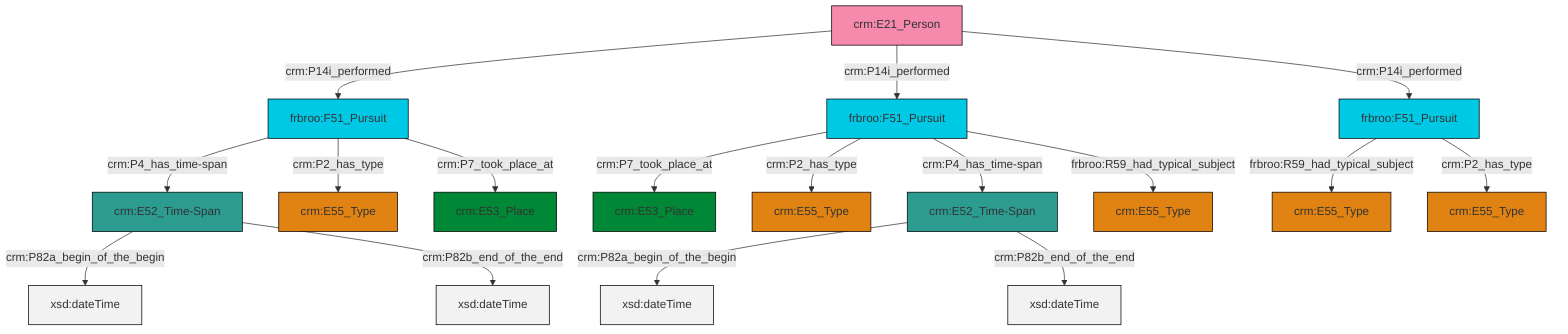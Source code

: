 graph TD
classDef Literal fill:#f2f2f2,stroke:#000000;
classDef CRM_Entity fill:#FFFFFF,stroke:#000000;
classDef Temporal_Entity fill:#00C9E6, stroke:#000000;
classDef Type fill:#E18312, stroke:#000000;
classDef Time-Span fill:#2C9C91, stroke:#000000;
classDef Appellation fill:#FFEB7F, stroke:#000000;
classDef Place fill:#008836, stroke:#000000;
classDef Persistent_Item fill:#B266B2, stroke:#000000;
classDef Conceptual_Object fill:#FFD700, stroke:#000000;
classDef Physical_Thing fill:#D2B48C, stroke:#000000;
classDef Actor fill:#f58aad, stroke:#000000;
classDef PC_Classes fill:#4ce600, stroke:#000000;
classDef Multi fill:#cccccc,stroke:#000000;

2["crm:E52_Time-Span"]:::Time-Span -->|crm:P82a_begin_of_the_begin| 3[xsd:dateTime]:::Literal
4["crm:E21_Person"]:::Actor -->|crm:P14i_performed| 5["frbroo:F51_Pursuit"]:::Temporal_Entity
8["crm:E52_Time-Span"]:::Time-Span -->|crm:P82a_begin_of_the_begin| 9[xsd:dateTime]:::Literal
0["frbroo:F51_Pursuit"]:::Temporal_Entity -->|crm:P7_took_place_at| 10["crm:E53_Place"]:::Place
0["frbroo:F51_Pursuit"]:::Temporal_Entity -->|crm:P2_has_type| 6["crm:E55_Type"]:::Type
0["frbroo:F51_Pursuit"]:::Temporal_Entity -->|crm:P4_has_time-span| 2["crm:E52_Time-Span"]:::Time-Span
5["frbroo:F51_Pursuit"]:::Temporal_Entity -->|crm:P4_has_time-span| 8["crm:E52_Time-Span"]:::Time-Span
4["crm:E21_Person"]:::Actor -->|crm:P14i_performed| 0["frbroo:F51_Pursuit"]:::Temporal_Entity
4["crm:E21_Person"]:::Actor -->|crm:P14i_performed| 18["frbroo:F51_Pursuit"]:::Temporal_Entity
8["crm:E52_Time-Span"]:::Time-Span -->|crm:P82b_end_of_the_end| 20[xsd:dateTime]:::Literal
2["crm:E52_Time-Span"]:::Time-Span -->|crm:P82b_end_of_the_end| 23[xsd:dateTime]:::Literal
18["frbroo:F51_Pursuit"]:::Temporal_Entity -->|frbroo:R59_had_typical_subject| 14["crm:E55_Type"]:::Type
5["frbroo:F51_Pursuit"]:::Temporal_Entity -->|crm:P2_has_type| 24["crm:E55_Type"]:::Type
5["frbroo:F51_Pursuit"]:::Temporal_Entity -->|crm:P7_took_place_at| 21["crm:E53_Place"]:::Place
18["frbroo:F51_Pursuit"]:::Temporal_Entity -->|crm:P2_has_type| 12["crm:E55_Type"]:::Type
0["frbroo:F51_Pursuit"]:::Temporal_Entity -->|frbroo:R59_had_typical_subject| 28["crm:E55_Type"]:::Type